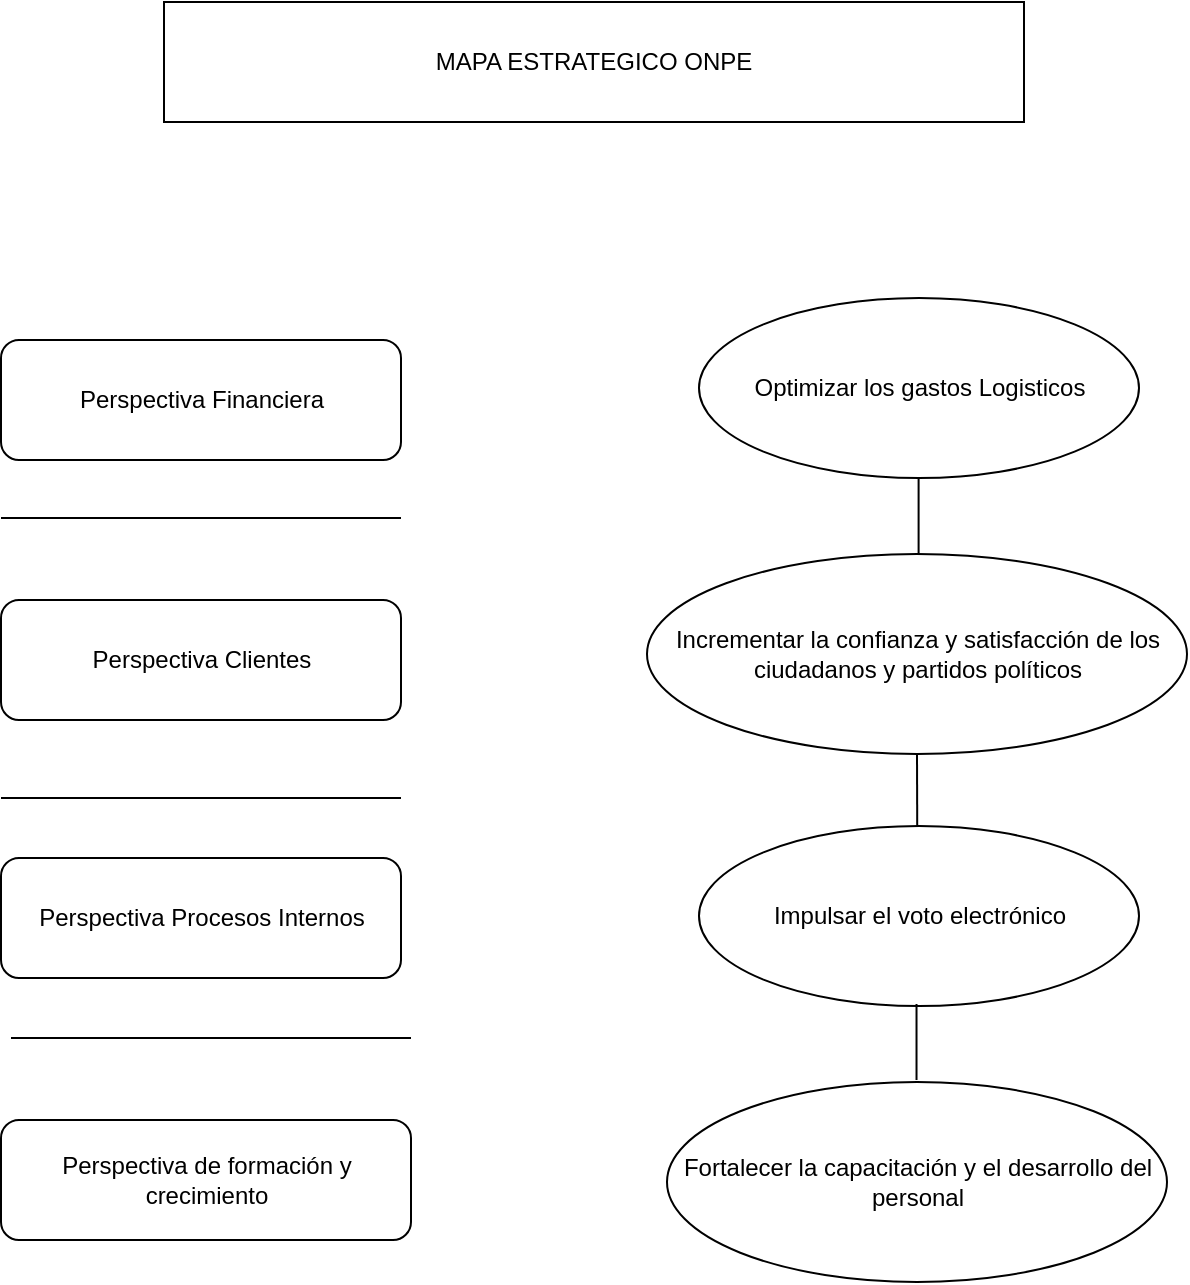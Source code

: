 <mxfile version="24.4.0" type="github">
  <diagram name="Página-1" id="TUKxq7iqO3UxRbZSayxR">
    <mxGraphModel dx="1728" dy="928" grid="1" gridSize="10" guides="1" tooltips="1" connect="1" arrows="1" fold="1" page="1" pageScale="1" pageWidth="1169" pageHeight="827" math="0" shadow="0">
      <root>
        <mxCell id="0" />
        <mxCell id="1" parent="0" />
        <mxCell id="I9sCIj_4RDZ3V8T4v7em-4" value="Perspectiva Financiera" style="rounded=1;whiteSpace=wrap;html=1;" vertex="1" parent="1">
          <mxGeometry x="288.5" y="219" width="200" height="60" as="geometry" />
        </mxCell>
        <mxCell id="I9sCIj_4RDZ3V8T4v7em-5" value="Perspectiva Clientes" style="rounded=1;whiteSpace=wrap;html=1;" vertex="1" parent="1">
          <mxGeometry x="288.5" y="349" width="200" height="60" as="geometry" />
        </mxCell>
        <mxCell id="I9sCIj_4RDZ3V8T4v7em-6" value="Perspectiva Procesos Internos" style="rounded=1;whiteSpace=wrap;html=1;" vertex="1" parent="1">
          <mxGeometry x="288.5" y="478" width="200" height="60" as="geometry" />
        </mxCell>
        <mxCell id="I9sCIj_4RDZ3V8T4v7em-7" value="Perspectiva de formación y crecimiento" style="rounded=1;whiteSpace=wrap;html=1;" vertex="1" parent="1">
          <mxGeometry x="288.5" y="609" width="205" height="60" as="geometry" />
        </mxCell>
        <mxCell id="I9sCIj_4RDZ3V8T4v7em-9" value="Optimizar los gastos Logisticos" style="ellipse;whiteSpace=wrap;html=1;" vertex="1" parent="1">
          <mxGeometry x="637.5" y="198" width="220" height="90" as="geometry" />
        </mxCell>
        <mxCell id="I9sCIj_4RDZ3V8T4v7em-11" value="Incrementar la confianza y satisfacción de los ciudadanos y partidos políticos" style="ellipse;whiteSpace=wrap;html=1;" vertex="1" parent="1">
          <mxGeometry x="611.5" y="326" width="270" height="100" as="geometry" />
        </mxCell>
        <mxCell id="I9sCIj_4RDZ3V8T4v7em-12" value="Impulsar el voto electrónico" style="ellipse;whiteSpace=wrap;html=1;" vertex="1" parent="1">
          <mxGeometry x="637.5" y="462" width="220" height="90" as="geometry" />
        </mxCell>
        <mxCell id="I9sCIj_4RDZ3V8T4v7em-13" value="Fortalecer la capacitación y el desarrollo del personal" style="ellipse;whiteSpace=wrap;html=1;" vertex="1" parent="1">
          <mxGeometry x="621.5" y="590" width="250" height="100" as="geometry" />
        </mxCell>
        <mxCell id="I9sCIj_4RDZ3V8T4v7em-18" value="" style="endArrow=none;html=1;rounded=0;" edge="1" parent="1">
          <mxGeometry width="50" height="50" relative="1" as="geometry">
            <mxPoint x="288.5" y="308" as="sourcePoint" />
            <mxPoint x="488.5" y="308" as="targetPoint" />
          </mxGeometry>
        </mxCell>
        <mxCell id="I9sCIj_4RDZ3V8T4v7em-19" value="" style="endArrow=none;html=1;rounded=0;" edge="1" parent="1">
          <mxGeometry width="50" height="50" relative="1" as="geometry">
            <mxPoint x="288.5" y="448" as="sourcePoint" />
            <mxPoint x="488.5" y="448" as="targetPoint" />
          </mxGeometry>
        </mxCell>
        <mxCell id="I9sCIj_4RDZ3V8T4v7em-20" value="" style="endArrow=none;html=1;rounded=0;" edge="1" parent="1">
          <mxGeometry width="50" height="50" relative="1" as="geometry">
            <mxPoint x="293.5" y="568" as="sourcePoint" />
            <mxPoint x="493.5" y="568" as="targetPoint" />
          </mxGeometry>
        </mxCell>
        <mxCell id="I9sCIj_4RDZ3V8T4v7em-27" value="" style="endArrow=none;html=1;rounded=0;" edge="1" parent="1">
          <mxGeometry width="50" height="50" relative="1" as="geometry">
            <mxPoint x="747.3" y="326" as="sourcePoint" />
            <mxPoint x="747.3" y="288" as="targetPoint" />
          </mxGeometry>
        </mxCell>
        <mxCell id="I9sCIj_4RDZ3V8T4v7em-36" value="" style="endArrow=none;html=1;rounded=0;" edge="1" parent="1">
          <mxGeometry width="50" height="50" relative="1" as="geometry">
            <mxPoint x="746.26" y="589" as="sourcePoint" />
            <mxPoint x="746.26" y="551" as="targetPoint" />
          </mxGeometry>
        </mxCell>
        <mxCell id="I9sCIj_4RDZ3V8T4v7em-37" value="" style="endArrow=none;html=1;rounded=0;entryX=0.5;entryY=1;entryDx=0;entryDy=0;exitX=0.496;exitY=0.003;exitDx=0;exitDy=0;exitPerimeter=0;" edge="1" parent="1" source="I9sCIj_4RDZ3V8T4v7em-12" target="I9sCIj_4RDZ3V8T4v7em-11">
          <mxGeometry width="50" height="50" relative="1" as="geometry">
            <mxPoint x="746.26" y="463" as="sourcePoint" />
            <mxPoint x="746.26" y="425" as="targetPoint" />
          </mxGeometry>
        </mxCell>
        <mxCell id="I9sCIj_4RDZ3V8T4v7em-38" value="MAPA ESTRATEGICO ONPE" style="rounded=0;whiteSpace=wrap;html=1;" vertex="1" parent="1">
          <mxGeometry x="370" y="50" width="430" height="60" as="geometry" />
        </mxCell>
      </root>
    </mxGraphModel>
  </diagram>
</mxfile>
